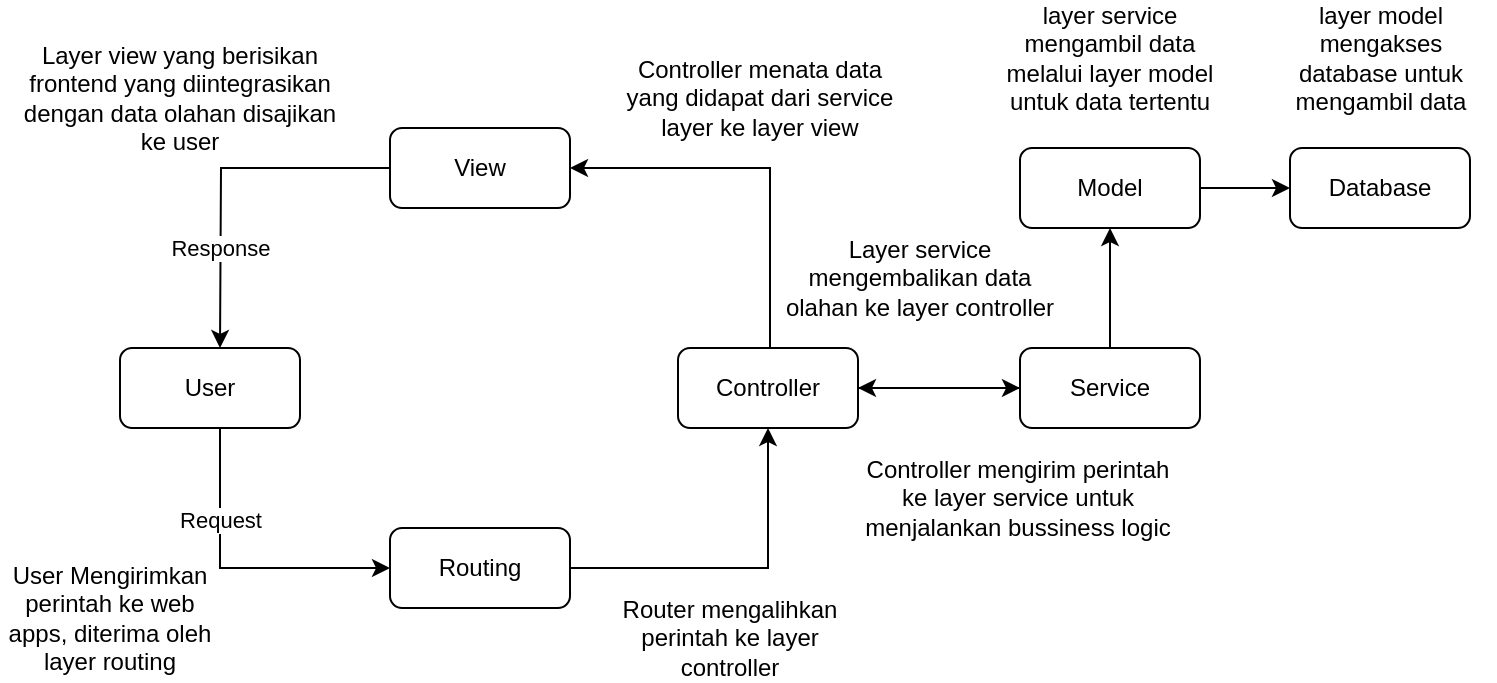 <mxfile version="20.7.4" type="github"><diagram id="tCfZMKO37Vtr_OsDo2tx" name="Page-1"><mxGraphModel dx="880" dy="452" grid="1" gridSize="10" guides="1" tooltips="1" connect="1" arrows="1" fold="1" page="1" pageScale="1" pageWidth="827" pageHeight="1169" math="0" shadow="0"><root><mxCell id="0"/><mxCell id="1" parent="0"/><mxCell id="JoTrJqkmGiU2D7tS03iE-4" style="edgeStyle=orthogonalEdgeStyle;rounded=0;orthogonalLoop=1;jettySize=auto;html=1;entryX=0;entryY=0.5;entryDx=0;entryDy=0;" edge="1" parent="1" target="JoTrJqkmGiU2D7tS03iE-3"><mxGeometry relative="1" as="geometry"><mxPoint x="150" y="340" as="targetPoint"/><mxPoint x="150" y="260" as="sourcePoint"/><Array as="points"><mxPoint x="150" y="330"/></Array></mxGeometry></mxCell><mxCell id="JoTrJqkmGiU2D7tS03iE-5" value="Request" style="edgeLabel;html=1;align=center;verticalAlign=middle;resizable=0;points=[];" vertex="1" connectable="0" parent="JoTrJqkmGiU2D7tS03iE-4"><mxGeometry x="-0.406" relative="1" as="geometry"><mxPoint as="offset"/></mxGeometry></mxCell><mxCell id="JoTrJqkmGiU2D7tS03iE-1" value="User" style="rounded=1;whiteSpace=wrap;html=1;" vertex="1" parent="1"><mxGeometry x="100" y="220" width="90" height="40" as="geometry"/></mxCell><mxCell id="JoTrJqkmGiU2D7tS03iE-7" style="edgeStyle=orthogonalEdgeStyle;rounded=0;orthogonalLoop=1;jettySize=auto;html=1;" edge="1" parent="1" source="JoTrJqkmGiU2D7tS03iE-3" target="JoTrJqkmGiU2D7tS03iE-6"><mxGeometry relative="1" as="geometry"/></mxCell><mxCell id="JoTrJqkmGiU2D7tS03iE-3" value="Routing" style="rounded=1;whiteSpace=wrap;html=1;" vertex="1" parent="1"><mxGeometry x="235" y="310" width="90" height="40" as="geometry"/></mxCell><mxCell id="JoTrJqkmGiU2D7tS03iE-15" style="edgeStyle=orthogonalEdgeStyle;rounded=0;orthogonalLoop=1;jettySize=auto;html=1;" edge="1" parent="1" source="JoTrJqkmGiU2D7tS03iE-6" target="JoTrJqkmGiU2D7tS03iE-12"><mxGeometry relative="1" as="geometry"><Array as="points"><mxPoint x="425" y="130"/></Array></mxGeometry></mxCell><mxCell id="JoTrJqkmGiU2D7tS03iE-18" style="edgeStyle=orthogonalEdgeStyle;rounded=0;orthogonalLoop=1;jettySize=auto;html=1;entryX=0;entryY=0.5;entryDx=0;entryDy=0;" edge="1" parent="1" source="JoTrJqkmGiU2D7tS03iE-6" target="JoTrJqkmGiU2D7tS03iE-16"><mxGeometry relative="1" as="geometry"/></mxCell><mxCell id="JoTrJqkmGiU2D7tS03iE-6" value="Controller" style="rounded=1;whiteSpace=wrap;html=1;" vertex="1" parent="1"><mxGeometry x="379" y="220" width="90" height="40" as="geometry"/></mxCell><mxCell id="JoTrJqkmGiU2D7tS03iE-11" value="" style="edgeStyle=orthogonalEdgeStyle;rounded=0;orthogonalLoop=1;jettySize=auto;html=1;" edge="1" parent="1" source="JoTrJqkmGiU2D7tS03iE-8" target="JoTrJqkmGiU2D7tS03iE-10"><mxGeometry relative="1" as="geometry"/></mxCell><mxCell id="JoTrJqkmGiU2D7tS03iE-8" value="Model" style="rounded=1;whiteSpace=wrap;html=1;" vertex="1" parent="1"><mxGeometry x="550" y="120" width="90" height="40" as="geometry"/></mxCell><mxCell id="JoTrJqkmGiU2D7tS03iE-10" value="Database" style="rounded=1;whiteSpace=wrap;html=1;" vertex="1" parent="1"><mxGeometry x="685" y="120" width="90" height="40" as="geometry"/></mxCell><mxCell id="JoTrJqkmGiU2D7tS03iE-13" style="edgeStyle=orthogonalEdgeStyle;rounded=0;orthogonalLoop=1;jettySize=auto;html=1;entryX=0.5;entryY=0;entryDx=0;entryDy=0;" edge="1" parent="1" source="JoTrJqkmGiU2D7tS03iE-12"><mxGeometry relative="1" as="geometry"><mxPoint x="150" y="220" as="targetPoint"/></mxGeometry></mxCell><mxCell id="JoTrJqkmGiU2D7tS03iE-14" value="Response" style="edgeLabel;html=1;align=center;verticalAlign=middle;resizable=0;points=[];" vertex="1" connectable="0" parent="JoTrJqkmGiU2D7tS03iE-13"><mxGeometry x="-0.12" y="-1" relative="1" as="geometry"><mxPoint x="-8" y="41" as="offset"/></mxGeometry></mxCell><mxCell id="JoTrJqkmGiU2D7tS03iE-12" value="View" style="rounded=1;whiteSpace=wrap;html=1;" vertex="1" parent="1"><mxGeometry x="235" y="110" width="90" height="40" as="geometry"/></mxCell><mxCell id="JoTrJqkmGiU2D7tS03iE-19" style="edgeStyle=orthogonalEdgeStyle;rounded=0;orthogonalLoop=1;jettySize=auto;html=1;entryX=0.5;entryY=1;entryDx=0;entryDy=0;" edge="1" parent="1" source="JoTrJqkmGiU2D7tS03iE-16" target="JoTrJqkmGiU2D7tS03iE-8"><mxGeometry relative="1" as="geometry"/></mxCell><mxCell id="JoTrJqkmGiU2D7tS03iE-23" style="edgeStyle=orthogonalEdgeStyle;rounded=0;orthogonalLoop=1;jettySize=auto;html=1;" edge="1" parent="1" source="JoTrJqkmGiU2D7tS03iE-16" target="JoTrJqkmGiU2D7tS03iE-6"><mxGeometry relative="1" as="geometry"/></mxCell><mxCell id="JoTrJqkmGiU2D7tS03iE-16" value="Service" style="rounded=1;whiteSpace=wrap;html=1;" vertex="1" parent="1"><mxGeometry x="550" y="220" width="90" height="40" as="geometry"/></mxCell><mxCell id="JoTrJqkmGiU2D7tS03iE-20" value="User Mengirimkan perintah ke web apps, diterima oleh layer routing&lt;br&gt;" style="text;html=1;strokeColor=none;fillColor=none;align=center;verticalAlign=middle;whiteSpace=wrap;rounded=0;" vertex="1" parent="1"><mxGeometry x="40" y="340" width="110" height="30" as="geometry"/></mxCell><mxCell id="JoTrJqkmGiU2D7tS03iE-21" value="Router mengalihkan perintah ke layer controller" style="text;html=1;strokeColor=none;fillColor=none;align=center;verticalAlign=middle;whiteSpace=wrap;rounded=0;" vertex="1" parent="1"><mxGeometry x="350" y="350" width="110" height="30" as="geometry"/></mxCell><mxCell id="JoTrJqkmGiU2D7tS03iE-22" value="Controller mengirim perintah ke layer service untuk menjalankan bussiness logic&lt;br&gt;" style="text;html=1;strokeColor=none;fillColor=none;align=center;verticalAlign=middle;whiteSpace=wrap;rounded=0;" vertex="1" parent="1"><mxGeometry x="469" y="280" width="160" height="30" as="geometry"/></mxCell><mxCell id="JoTrJqkmGiU2D7tS03iE-24" value="layer service mengambil data melalui layer model untuk data tertentu" style="text;html=1;strokeColor=none;fillColor=none;align=center;verticalAlign=middle;whiteSpace=wrap;rounded=0;" vertex="1" parent="1"><mxGeometry x="540" y="60" width="110" height="30" as="geometry"/></mxCell><mxCell id="JoTrJqkmGiU2D7tS03iE-26" value="layer model mengakses database untuk mengambil data&lt;br&gt;" style="text;html=1;strokeColor=none;fillColor=none;align=center;verticalAlign=middle;whiteSpace=wrap;rounded=0;" vertex="1" parent="1"><mxGeometry x="672.5" y="60" width="115" height="30" as="geometry"/></mxCell><mxCell id="JoTrJqkmGiU2D7tS03iE-27" value="Layer service mengembalikan data olahan ke layer controller" style="text;html=1;strokeColor=none;fillColor=none;align=center;verticalAlign=middle;whiteSpace=wrap;rounded=0;" vertex="1" parent="1"><mxGeometry x="430" y="170" width="140" height="30" as="geometry"/></mxCell><mxCell id="JoTrJqkmGiU2D7tS03iE-31" value="Controller menata data yang didapat dari service layer ke layer view" style="text;html=1;strokeColor=none;fillColor=none;align=center;verticalAlign=middle;whiteSpace=wrap;rounded=0;" vertex="1" parent="1"><mxGeometry x="350" y="80" width="140" height="30" as="geometry"/></mxCell><mxCell id="JoTrJqkmGiU2D7tS03iE-33" value="Layer view yang berisikan frontend yang diintegrasikan dengan data olahan disajikan ke user" style="text;html=1;strokeColor=none;fillColor=none;align=center;verticalAlign=middle;whiteSpace=wrap;rounded=0;" vertex="1" parent="1"><mxGeometry x="50" y="80" width="160" height="30" as="geometry"/></mxCell></root></mxGraphModel></diagram></mxfile>